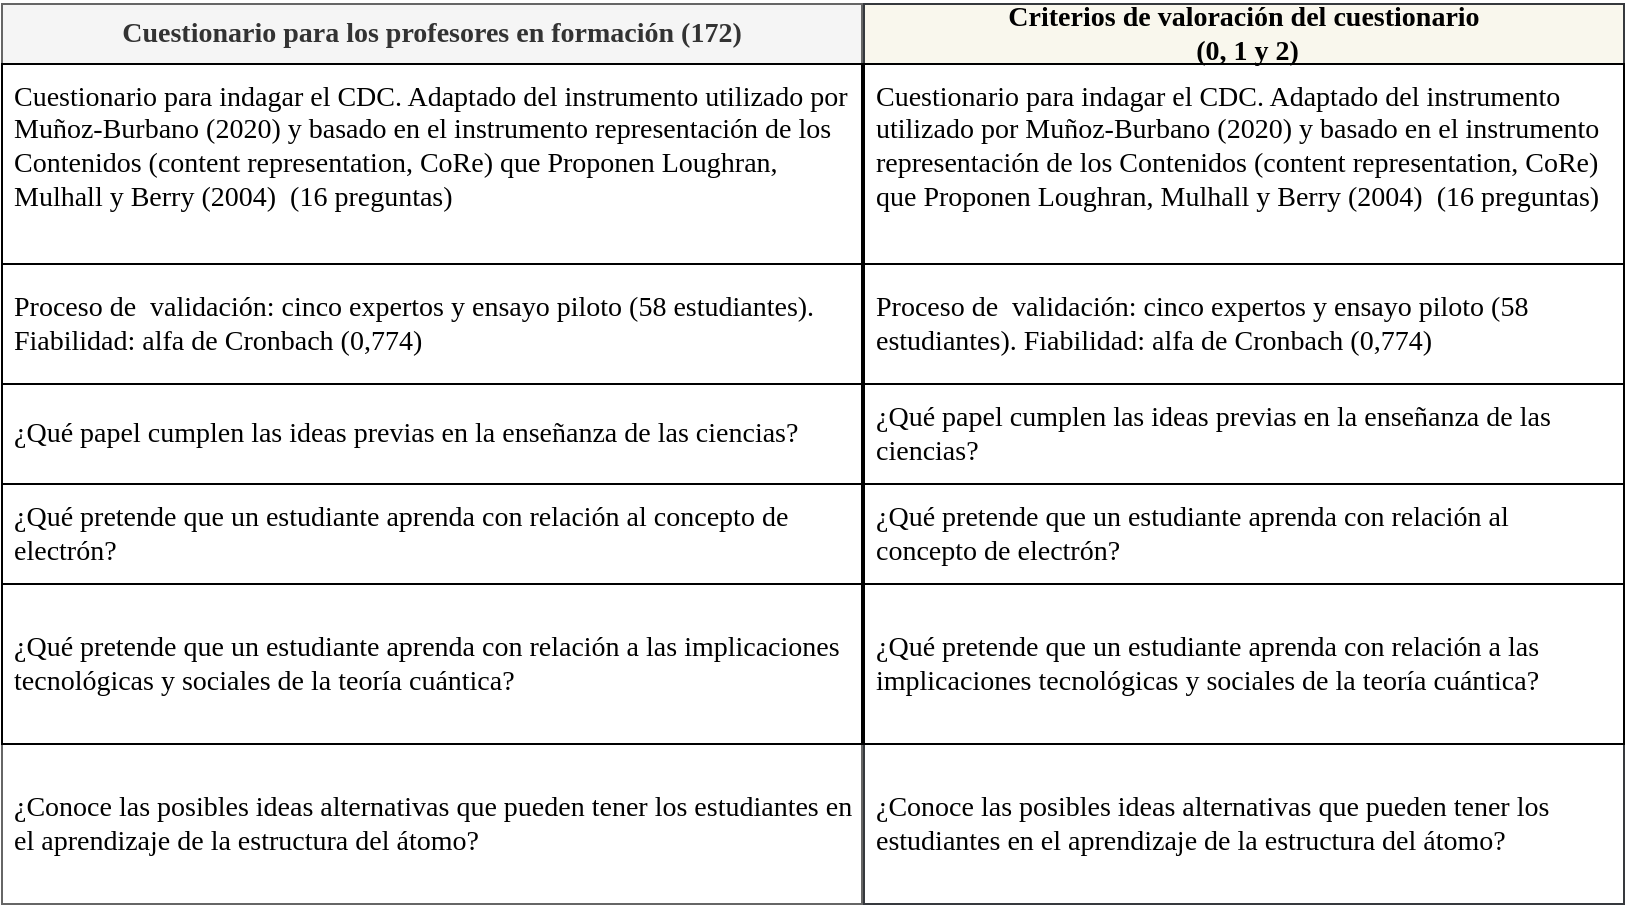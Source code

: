 <mxfile version="26.0.14">
  <diagram name="Página-1" id="Gbi8eX8rKpZGHyq2F7fT">
    <mxGraphModel dx="1222" dy="628" grid="1" gridSize="10" guides="1" tooltips="1" connect="1" arrows="1" fold="1" page="1" pageScale="1" pageWidth="827" pageHeight="1169" math="0" shadow="0">
      <root>
        <mxCell id="0" />
        <mxCell id="1" parent="0" />
        <mxCell id="JkmbRfnLhI3Z5fjLhA8T-1" value="Cuestionario para los profesores en formación (172)" style="swimlane;fontStyle=1;childLayout=stackLayout;horizontal=1;startSize=30;horizontalStack=0;resizeParent=1;resizeParentMax=0;resizeLast=0;collapsible=1;marginBottom=0;whiteSpace=wrap;html=1;fontFamily=Verdana;fontSize=14;fillColor=#f5f5f5;fontColor=#333333;strokeColor=#666666;" vertex="1" parent="1">
          <mxGeometry x="3" y="40" width="430" height="450" as="geometry" />
        </mxCell>
        <mxCell id="JkmbRfnLhI3Z5fjLhA8T-2" value="&lt;div&gt;Cuestionario para indagar el CDC. Adaptado del instrumento utilizado por Muñoz-Burbano (2020) y basado en el instrumento representación de los Contenidos (content representation, CoRe) que Proponen Loughran, Mulhall y Berry (2004)&amp;nbsp; (16 preguntas)&lt;/div&gt;&lt;div&gt;&lt;br&gt;&lt;/div&gt;" style="text;strokeColor=default;fillColor=none;align=left;verticalAlign=middle;spacingLeft=4;spacingRight=4;overflow=hidden;points=[[0,0.5],[1,0.5]];portConstraint=eastwest;rotatable=0;whiteSpace=wrap;html=1;fontFamily=Verdana;fontSize=14;" vertex="1" parent="JkmbRfnLhI3Z5fjLhA8T-1">
          <mxGeometry y="30" width="430" height="100" as="geometry" />
        </mxCell>
        <mxCell id="JkmbRfnLhI3Z5fjLhA8T-3" value="&lt;div&gt;Proceso de&amp;nbsp; validación: cinco expertos y ensayo piloto (58 estudiantes). Fiabilidad: alfa de Cronbach (0,774)&lt;/div&gt;" style="text;strokeColor=default;fillColor=none;align=left;verticalAlign=middle;spacingLeft=4;spacingRight=4;overflow=hidden;points=[[0,0.5],[1,0.5]];portConstraint=eastwest;rotatable=0;whiteSpace=wrap;html=1;fontFamily=Verdana;fontSize=14;" vertex="1" parent="JkmbRfnLhI3Z5fjLhA8T-1">
          <mxGeometry y="130" width="430" height="60" as="geometry" />
        </mxCell>
        <mxCell id="JkmbRfnLhI3Z5fjLhA8T-4" value="&lt;div&gt;¿Qué papel cumplen las ideas previas en la enseñanza de las ciencias?&lt;/div&gt;" style="text;strokeColor=default;fillColor=none;align=left;verticalAlign=middle;spacingLeft=4;spacingRight=4;overflow=hidden;points=[[0,0.5],[1,0.5]];portConstraint=eastwest;rotatable=0;whiteSpace=wrap;html=1;fontFamily=Verdana;fontSize=14;" vertex="1" parent="JkmbRfnLhI3Z5fjLhA8T-1">
          <mxGeometry y="190" width="430" height="50" as="geometry" />
        </mxCell>
        <mxCell id="JkmbRfnLhI3Z5fjLhA8T-5" value="&lt;div&gt;¿Qué pretende que un estudiante aprenda con relación al concepto de electrón?&lt;/div&gt;" style="text;strokeColor=default;fillColor=none;align=left;verticalAlign=middle;spacingLeft=4;spacingRight=4;overflow=hidden;points=[[0,0.5],[1,0.5]];portConstraint=eastwest;rotatable=0;whiteSpace=wrap;html=1;fontFamily=Verdana;fontSize=14;" vertex="1" parent="JkmbRfnLhI3Z5fjLhA8T-1">
          <mxGeometry y="240" width="430" height="50" as="geometry" />
        </mxCell>
        <mxCell id="JkmbRfnLhI3Z5fjLhA8T-6" value="&lt;div&gt;¿Qué pretende que un estudiante aprenda con relación a las implicaciones tecnológicas y sociales de la teoría cuántica?&lt;/div&gt;" style="text;strokeColor=default;fillColor=none;align=left;verticalAlign=middle;spacingLeft=4;spacingRight=4;overflow=hidden;points=[[0,0.5],[1,0.5]];portConstraint=eastwest;rotatable=0;whiteSpace=wrap;html=1;fontFamily=Verdana;fontSize=14;" vertex="1" parent="JkmbRfnLhI3Z5fjLhA8T-1">
          <mxGeometry y="290" width="430" height="80" as="geometry" />
        </mxCell>
        <mxCell id="JkmbRfnLhI3Z5fjLhA8T-7" value="&lt;div&gt;¿Conoce las posibles ideas alternativas que pueden tener los estudiantes en el aprendizaje de la estructura del átomo?&lt;/div&gt;" style="text;strokeColor=none;fillColor=none;align=left;verticalAlign=middle;spacingLeft=4;spacingRight=4;overflow=hidden;points=[[0,0.5],[1,0.5]];portConstraint=eastwest;rotatable=0;whiteSpace=wrap;html=1;fontFamily=Verdana;fontSize=14;" vertex="1" parent="JkmbRfnLhI3Z5fjLhA8T-1">
          <mxGeometry y="370" width="430" height="80" as="geometry" />
        </mxCell>
        <mxCell id="JkmbRfnLhI3Z5fjLhA8T-8" value="&lt;div&gt;Criterios de valoración del cuestionario&lt;/div&gt;&lt;div&gt;&amp;nbsp;(0, 1 y 2)&lt;/div&gt;" style="swimlane;fontStyle=1;childLayout=stackLayout;horizontal=1;startSize=30;horizontalStack=0;resizeParent=1;resizeParentMax=0;resizeLast=0;collapsible=1;marginBottom=0;whiteSpace=wrap;html=1;fontFamily=Verdana;fontSize=14;fillColor=#f9f7ed;strokeColor=#36393d;" vertex="1" parent="1">
          <mxGeometry x="434" y="40" width="380" height="450" as="geometry" />
        </mxCell>
        <mxCell id="JkmbRfnLhI3Z5fjLhA8T-9" value="&lt;div&gt;Cuestionario para indagar el CDC. Adaptado del instrumento utilizado por Muñoz-Burbano (2020) y basado en el instrumento representación de los Contenidos (content representation, CoRe) que Proponen Loughran, Mulhall y Berry (2004)&amp;nbsp; (16 preguntas)&lt;/div&gt;&lt;div&gt;&lt;br&gt;&lt;/div&gt;" style="text;strokeColor=default;fillColor=none;align=left;verticalAlign=middle;spacingLeft=4;spacingRight=4;overflow=hidden;points=[[0,0.5],[1,0.5]];portConstraint=eastwest;rotatable=0;whiteSpace=wrap;html=1;fontFamily=Verdana;fontSize=14;" vertex="1" parent="JkmbRfnLhI3Z5fjLhA8T-8">
          <mxGeometry y="30" width="380" height="100" as="geometry" />
        </mxCell>
        <mxCell id="JkmbRfnLhI3Z5fjLhA8T-10" value="&lt;div&gt;Proceso de&amp;nbsp; validación: cinco expertos y ensayo piloto (58 estudiantes). Fiabilidad: alfa de Cronbach (0,774)&lt;/div&gt;" style="text;strokeColor=default;fillColor=none;align=left;verticalAlign=middle;spacingLeft=4;spacingRight=4;overflow=hidden;points=[[0,0.5],[1,0.5]];portConstraint=eastwest;rotatable=0;whiteSpace=wrap;html=1;fontFamily=Verdana;fontSize=14;" vertex="1" parent="JkmbRfnLhI3Z5fjLhA8T-8">
          <mxGeometry y="130" width="380" height="60" as="geometry" />
        </mxCell>
        <mxCell id="JkmbRfnLhI3Z5fjLhA8T-11" value="&lt;div&gt;¿Qué papel cumplen las ideas previas en la enseñanza de las ciencias?&lt;/div&gt;" style="text;strokeColor=default;fillColor=none;align=left;verticalAlign=middle;spacingLeft=4;spacingRight=4;overflow=hidden;points=[[0,0.5],[1,0.5]];portConstraint=eastwest;rotatable=0;whiteSpace=wrap;html=1;fontFamily=Verdana;fontSize=14;" vertex="1" parent="JkmbRfnLhI3Z5fjLhA8T-8">
          <mxGeometry y="190" width="380" height="50" as="geometry" />
        </mxCell>
        <mxCell id="JkmbRfnLhI3Z5fjLhA8T-12" value="&lt;div&gt;¿Qué pretende que un estudiante aprenda con relación al concepto de electrón?&lt;/div&gt;" style="text;strokeColor=default;fillColor=none;align=left;verticalAlign=middle;spacingLeft=4;spacingRight=4;overflow=hidden;points=[[0,0.5],[1,0.5]];portConstraint=eastwest;rotatable=0;whiteSpace=wrap;html=1;fontFamily=Verdana;fontSize=14;" vertex="1" parent="JkmbRfnLhI3Z5fjLhA8T-8">
          <mxGeometry y="240" width="380" height="50" as="geometry" />
        </mxCell>
        <mxCell id="JkmbRfnLhI3Z5fjLhA8T-13" value="&lt;div&gt;¿Qué pretende que un estudiante aprenda con relación a las implicaciones tecnológicas y sociales de la teoría cuántica?&lt;/div&gt;" style="text;strokeColor=default;fillColor=none;align=left;verticalAlign=middle;spacingLeft=4;spacingRight=4;overflow=hidden;points=[[0,0.5],[1,0.5]];portConstraint=eastwest;rotatable=0;whiteSpace=wrap;html=1;fontFamily=Verdana;fontSize=14;" vertex="1" parent="JkmbRfnLhI3Z5fjLhA8T-8">
          <mxGeometry y="290" width="380" height="80" as="geometry" />
        </mxCell>
        <mxCell id="JkmbRfnLhI3Z5fjLhA8T-14" value="&lt;div&gt;¿Conoce las posibles ideas alternativas que pueden tener los estudiantes en el aprendizaje de la estructura del átomo?&lt;/div&gt;" style="text;strokeColor=none;fillColor=none;align=left;verticalAlign=middle;spacingLeft=4;spacingRight=4;overflow=hidden;points=[[0,0.5],[1,0.5]];portConstraint=eastwest;rotatable=0;whiteSpace=wrap;html=1;fontFamily=Verdana;fontSize=14;" vertex="1" parent="JkmbRfnLhI3Z5fjLhA8T-8">
          <mxGeometry y="370" width="380" height="80" as="geometry" />
        </mxCell>
      </root>
    </mxGraphModel>
  </diagram>
</mxfile>
